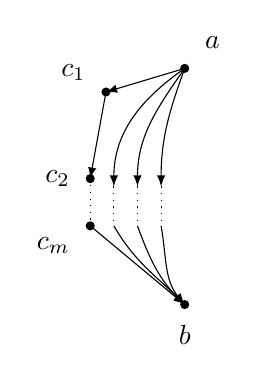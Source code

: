 %Figure to illustrate the end of the proof of theorem 1.40
%label={[label distance=<distance>]<angle>:<label text>}
\begin{tikzpicture}
	\draw[arrows={-latex}] (2,2) to [out=250,in=90] (1.7,0.5);
	\draw[arrows={-latex}] (2,2) to [out=235,in=90] (1.4,0.5);
	\draw[arrows={-latex}] (2,2) to [out=215,in=90] (1.1,0.5);
	\draw[fill] (2,2) circle [radius=0.05]
	node [label={[above,xshift=10]$a$}] {};
	\draw[fill] (1,1.7) circle [radius=0.05]
	node [label={[label distance=0.1mm]170:$c_1$}] {};
	\draw[arrows={-latex}] (2,2) -- (1,1.7);
	\draw[fill] (0.8,0.6) circle [radius=0.05]
	node [label={[label distance=0.1mm]180:$c_2$}] {};
	\draw[arrows={-latex}] (1,1.7) -- (0.8,0.6);

	\draw[fill] (0.8,0) circle [radius=0.05]
	node [label={[label distance=0.1mm]190:$c_m$}] {};
	\draw[dotted] (0.8,0.6) -- (0.8,0);
	\draw[dotted] (1.7,0.5) -- (1.7,0);
	\draw[dotted] (1.4,0.5) -- (1.4,0);
	\draw[dotted] (1.1,0.5) -- (1.1,0);

	\draw[fill] (2,-1) circle [radius=0.05]
	node [label={[label distance=0.1mm]270:$b$}] {};
	\draw[arrows={-latex}] (0.8,0) -- (2,-1);
	\draw[arrows={-latex}] (1.7,0) to [out=280,in=130] (2,-1);
	\draw[arrows={-latex}] (1.4,0) to [out=290,in=135] (2,-1);
	\draw[arrows={-latex}] (1.1,0) to [out=300,in=135] (2,-1);
\end{tikzpicture}